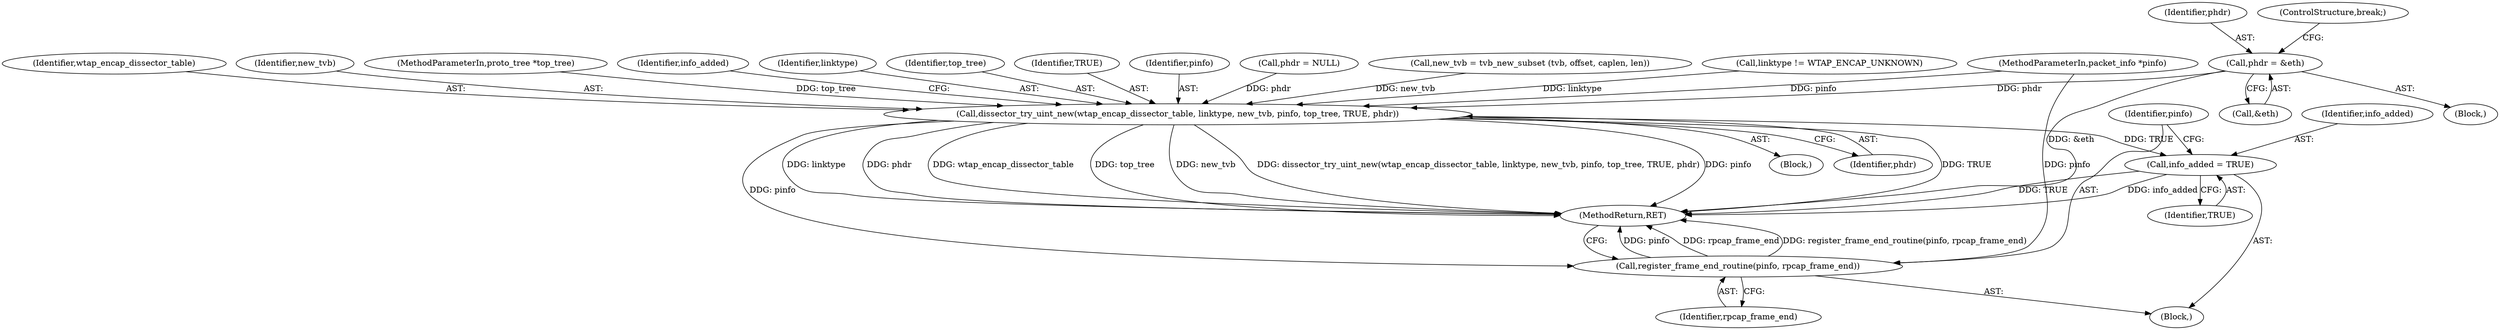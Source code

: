digraph "0_wireshark_2c13e97d656c1c0ac4d76eb9d307664aae0e0cf7_1@pointer" {
"1000263" [label="(Call,phdr = &eth)"];
"1000273" [label="(Call,dissector_try_uint_new(wtap_encap_dissector_table, linktype, new_tvb, pinfo, top_tree, TRUE, phdr))"];
"1000297" [label="(Call,info_added = TRUE)"];
"1000300" [label="(Call,register_frame_end_routine(pinfo, rpcap_frame_end))"];
"1000273" [label="(Call,dissector_try_uint_new(wtap_encap_dissector_table, linktype, new_tvb, pinfo, top_tree, TRUE, phdr))"];
"1000263" [label="(Call,phdr = &eth)"];
"1000239" [label="(Call,new_tvb = tvb_new_subset (tvb, offset, caplen, len))"];
"1000269" [label="(Call,phdr = NULL)"];
"1000107" [label="(MethodParameterIn,packet_info *pinfo)"];
"1000301" [label="(Identifier,pinfo)"];
"1000252" [label="(Block,)"];
"1000255" [label="(Block,)"];
"1000318" [label="(MethodReturn,RET)"];
"1000298" [label="(Identifier,info_added)"];
"1000302" [label="(Identifier,rpcap_frame_end)"];
"1000249" [label="(Call,linktype != WTAP_ENCAP_UNKNOWN)"];
"1000300" [label="(Call,register_frame_end_routine(pinfo, rpcap_frame_end))"];
"1000274" [label="(Identifier,wtap_encap_dissector_table)"];
"1000299" [label="(Identifier,TRUE)"];
"1000276" [label="(Identifier,new_tvb)"];
"1000108" [label="(MethodParameterIn,proto_tree *top_tree)"];
"1000283" [label="(Identifier,info_added)"];
"1000264" [label="(Identifier,phdr)"];
"1000275" [label="(Identifier,linktype)"];
"1000278" [label="(Identifier,top_tree)"];
"1000267" [label="(ControlStructure,break;)"];
"1000279" [label="(Identifier,TRUE)"];
"1000280" [label="(Identifier,phdr)"];
"1000297" [label="(Call,info_added = TRUE)"];
"1000265" [label="(Call,&eth)"];
"1000284" [label="(Block,)"];
"1000277" [label="(Identifier,pinfo)"];
"1000263" -> "1000255"  [label="AST: "];
"1000263" -> "1000265"  [label="CFG: "];
"1000264" -> "1000263"  [label="AST: "];
"1000265" -> "1000263"  [label="AST: "];
"1000267" -> "1000263"  [label="CFG: "];
"1000263" -> "1000318"  [label="DDG: &eth"];
"1000263" -> "1000273"  [label="DDG: phdr"];
"1000273" -> "1000252"  [label="AST: "];
"1000273" -> "1000280"  [label="CFG: "];
"1000274" -> "1000273"  [label="AST: "];
"1000275" -> "1000273"  [label="AST: "];
"1000276" -> "1000273"  [label="AST: "];
"1000277" -> "1000273"  [label="AST: "];
"1000278" -> "1000273"  [label="AST: "];
"1000279" -> "1000273"  [label="AST: "];
"1000280" -> "1000273"  [label="AST: "];
"1000283" -> "1000273"  [label="CFG: "];
"1000273" -> "1000318"  [label="DDG: linktype"];
"1000273" -> "1000318"  [label="DDG: phdr"];
"1000273" -> "1000318"  [label="DDG: wtap_encap_dissector_table"];
"1000273" -> "1000318"  [label="DDG: top_tree"];
"1000273" -> "1000318"  [label="DDG: new_tvb"];
"1000273" -> "1000318"  [label="DDG: dissector_try_uint_new(wtap_encap_dissector_table, linktype, new_tvb, pinfo, top_tree, TRUE, phdr)"];
"1000273" -> "1000318"  [label="DDG: pinfo"];
"1000273" -> "1000318"  [label="DDG: TRUE"];
"1000249" -> "1000273"  [label="DDG: linktype"];
"1000239" -> "1000273"  [label="DDG: new_tvb"];
"1000107" -> "1000273"  [label="DDG: pinfo"];
"1000108" -> "1000273"  [label="DDG: top_tree"];
"1000269" -> "1000273"  [label="DDG: phdr"];
"1000273" -> "1000297"  [label="DDG: TRUE"];
"1000273" -> "1000300"  [label="DDG: pinfo"];
"1000297" -> "1000284"  [label="AST: "];
"1000297" -> "1000299"  [label="CFG: "];
"1000298" -> "1000297"  [label="AST: "];
"1000299" -> "1000297"  [label="AST: "];
"1000301" -> "1000297"  [label="CFG: "];
"1000297" -> "1000318"  [label="DDG: info_added"];
"1000297" -> "1000318"  [label="DDG: TRUE"];
"1000300" -> "1000284"  [label="AST: "];
"1000300" -> "1000302"  [label="CFG: "];
"1000301" -> "1000300"  [label="AST: "];
"1000302" -> "1000300"  [label="AST: "];
"1000318" -> "1000300"  [label="CFG: "];
"1000300" -> "1000318"  [label="DDG: pinfo"];
"1000300" -> "1000318"  [label="DDG: rpcap_frame_end"];
"1000300" -> "1000318"  [label="DDG: register_frame_end_routine(pinfo, rpcap_frame_end)"];
"1000107" -> "1000300"  [label="DDG: pinfo"];
}
